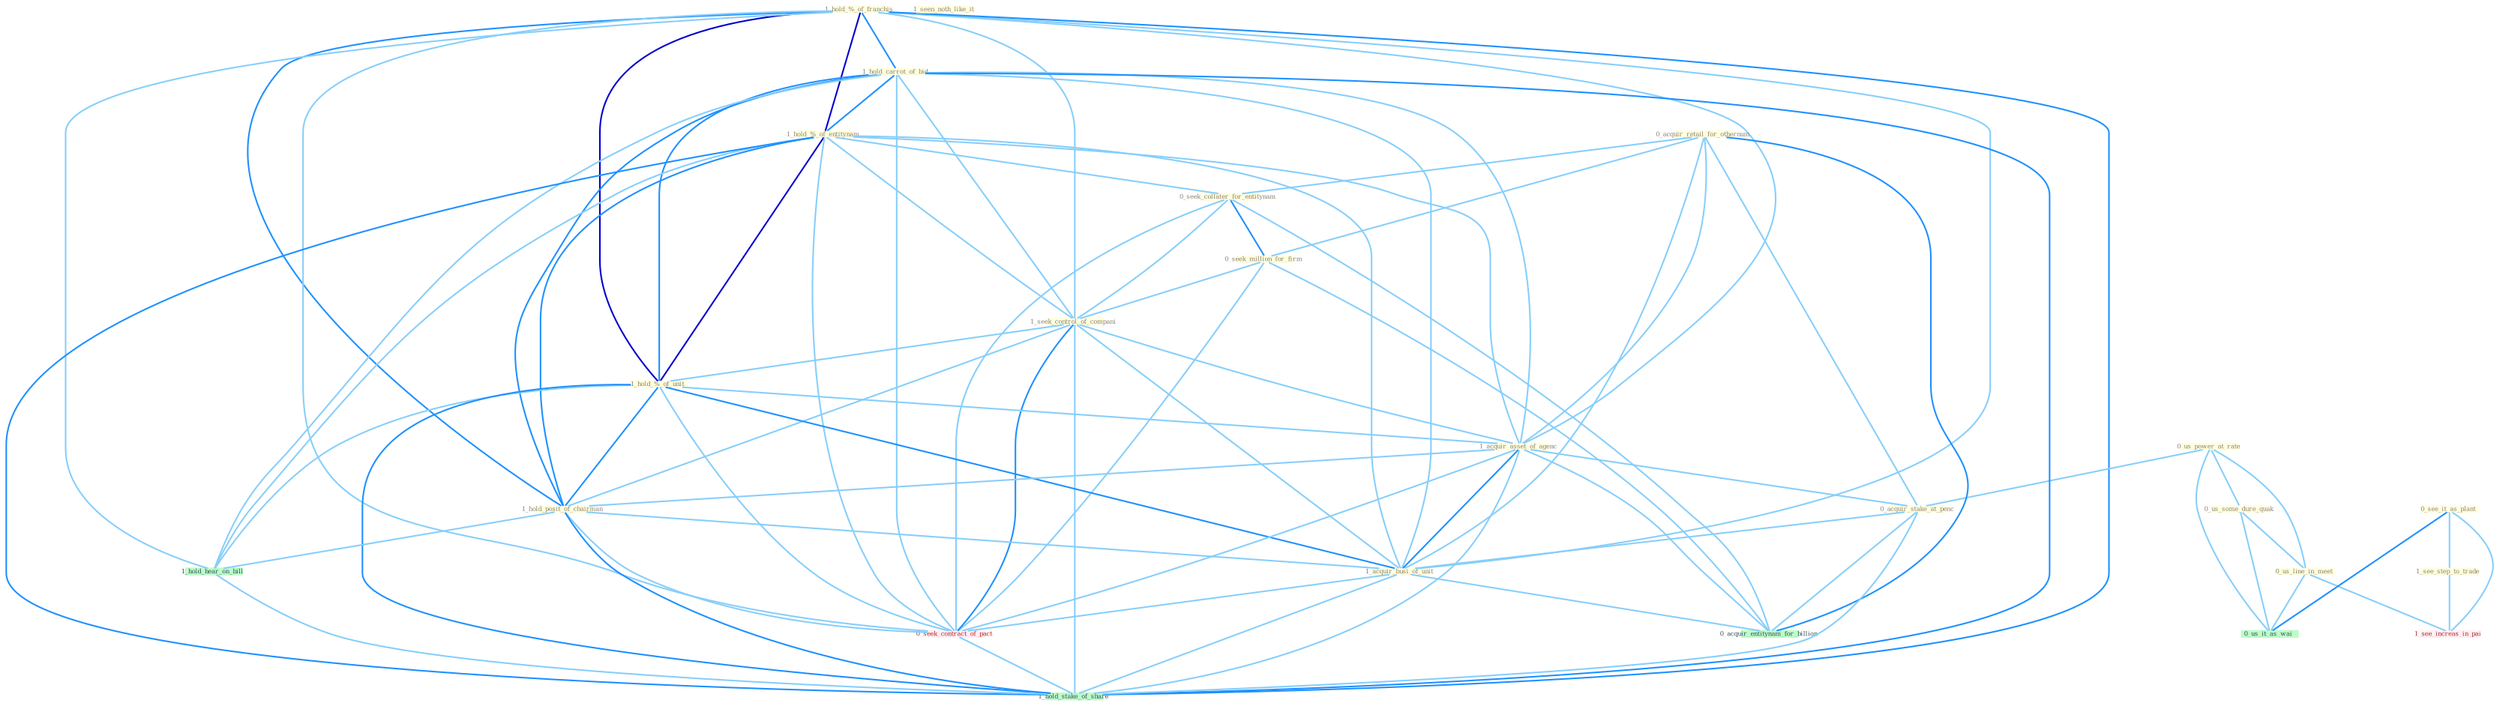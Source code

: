 Graph G{ 
    node
    [shape=polygon,style=filled,width=.5,height=.06,color="#BDFCC9",fixedsize=true,fontsize=4,
    fontcolor="#2f4f4f"];
    {node
    [color="#ffffe0", fontcolor="#8b7d6b"] "1_hold_%_of_franchis " "0_us_power_at_rate " "1_hold_carrot_of_bid " "0_us_some_dure_quak " "1_hold_%_of_entitynam " "0_acquir_retail_for_othernum " "0_seek_collater_for_entitynam " "0_seek_million_for_firm " "1_seek_control_of_compani " "1_hold_%_of_unit " "0_us_line_in_meet " "0_see_it_as_plant " "1_seen_noth_like_it " "1_acquir_asset_of_agenc " "1_hold_posit_of_chairman " "1_see_step_to_trade " "0_acquir_stake_at_penc " "1_acquir_busi_of_unit "}
{node [color="#fff0f5", fontcolor="#b22222"] "0_seek_contract_of_pact " "1_see_increas_in_pai "}
edge [color="#B0E2FF"];

	"1_hold_%_of_franchis " -- "1_hold_carrot_of_bid " [w="2", color="#1e90ff" , len=0.8];
	"1_hold_%_of_franchis " -- "1_hold_%_of_entitynam " [w="3", color="#0000cd" , len=0.6];
	"1_hold_%_of_franchis " -- "1_seek_control_of_compani " [w="1", color="#87cefa" ];
	"1_hold_%_of_franchis " -- "1_hold_%_of_unit " [w="3", color="#0000cd" , len=0.6];
	"1_hold_%_of_franchis " -- "1_acquir_asset_of_agenc " [w="1", color="#87cefa" ];
	"1_hold_%_of_franchis " -- "1_hold_posit_of_chairman " [w="2", color="#1e90ff" , len=0.8];
	"1_hold_%_of_franchis " -- "1_acquir_busi_of_unit " [w="1", color="#87cefa" ];
	"1_hold_%_of_franchis " -- "0_seek_contract_of_pact " [w="1", color="#87cefa" ];
	"1_hold_%_of_franchis " -- "1_hold_hear_on_bill " [w="1", color="#87cefa" ];
	"1_hold_%_of_franchis " -- "1_hold_stake_of_share " [w="2", color="#1e90ff" , len=0.8];
	"0_us_power_at_rate " -- "0_us_some_dure_quak " [w="1", color="#87cefa" ];
	"0_us_power_at_rate " -- "0_us_line_in_meet " [w="1", color="#87cefa" ];
	"0_us_power_at_rate " -- "0_acquir_stake_at_penc " [w="1", color="#87cefa" ];
	"0_us_power_at_rate " -- "0_us_it_as_wai " [w="1", color="#87cefa" ];
	"1_hold_carrot_of_bid " -- "1_hold_%_of_entitynam " [w="2", color="#1e90ff" , len=0.8];
	"1_hold_carrot_of_bid " -- "1_seek_control_of_compani " [w="1", color="#87cefa" ];
	"1_hold_carrot_of_bid " -- "1_hold_%_of_unit " [w="2", color="#1e90ff" , len=0.8];
	"1_hold_carrot_of_bid " -- "1_acquir_asset_of_agenc " [w="1", color="#87cefa" ];
	"1_hold_carrot_of_bid " -- "1_hold_posit_of_chairman " [w="2", color="#1e90ff" , len=0.8];
	"1_hold_carrot_of_bid " -- "1_acquir_busi_of_unit " [w="1", color="#87cefa" ];
	"1_hold_carrot_of_bid " -- "0_seek_contract_of_pact " [w="1", color="#87cefa" ];
	"1_hold_carrot_of_bid " -- "1_hold_hear_on_bill " [w="1", color="#87cefa" ];
	"1_hold_carrot_of_bid " -- "1_hold_stake_of_share " [w="2", color="#1e90ff" , len=0.8];
	"0_us_some_dure_quak " -- "0_us_line_in_meet " [w="1", color="#87cefa" ];
	"0_us_some_dure_quak " -- "0_us_it_as_wai " [w="1", color="#87cefa" ];
	"1_hold_%_of_entitynam " -- "0_seek_collater_for_entitynam " [w="1", color="#87cefa" ];
	"1_hold_%_of_entitynam " -- "1_seek_control_of_compani " [w="1", color="#87cefa" ];
	"1_hold_%_of_entitynam " -- "1_hold_%_of_unit " [w="3", color="#0000cd" , len=0.6];
	"1_hold_%_of_entitynam " -- "1_acquir_asset_of_agenc " [w="1", color="#87cefa" ];
	"1_hold_%_of_entitynam " -- "1_hold_posit_of_chairman " [w="2", color="#1e90ff" , len=0.8];
	"1_hold_%_of_entitynam " -- "1_acquir_busi_of_unit " [w="1", color="#87cefa" ];
	"1_hold_%_of_entitynam " -- "0_seek_contract_of_pact " [w="1", color="#87cefa" ];
	"1_hold_%_of_entitynam " -- "1_hold_hear_on_bill " [w="1", color="#87cefa" ];
	"1_hold_%_of_entitynam " -- "1_hold_stake_of_share " [w="2", color="#1e90ff" , len=0.8];
	"0_acquir_retail_for_othernum " -- "0_seek_collater_for_entitynam " [w="1", color="#87cefa" ];
	"0_acquir_retail_for_othernum " -- "0_seek_million_for_firm " [w="1", color="#87cefa" ];
	"0_acquir_retail_for_othernum " -- "1_acquir_asset_of_agenc " [w="1", color="#87cefa" ];
	"0_acquir_retail_for_othernum " -- "0_acquir_stake_at_penc " [w="1", color="#87cefa" ];
	"0_acquir_retail_for_othernum " -- "1_acquir_busi_of_unit " [w="1", color="#87cefa" ];
	"0_acquir_retail_for_othernum " -- "0_acquir_entitynam_for_billion " [w="2", color="#1e90ff" , len=0.8];
	"0_seek_collater_for_entitynam " -- "0_seek_million_for_firm " [w="2", color="#1e90ff" , len=0.8];
	"0_seek_collater_for_entitynam " -- "1_seek_control_of_compani " [w="1", color="#87cefa" ];
	"0_seek_collater_for_entitynam " -- "0_seek_contract_of_pact " [w="1", color="#87cefa" ];
	"0_seek_collater_for_entitynam " -- "0_acquir_entitynam_for_billion " [w="1", color="#87cefa" ];
	"0_seek_million_for_firm " -- "1_seek_control_of_compani " [w="1", color="#87cefa" ];
	"0_seek_million_for_firm " -- "0_seek_contract_of_pact " [w="1", color="#87cefa" ];
	"0_seek_million_for_firm " -- "0_acquir_entitynam_for_billion " [w="1", color="#87cefa" ];
	"1_seek_control_of_compani " -- "1_hold_%_of_unit " [w="1", color="#87cefa" ];
	"1_seek_control_of_compani " -- "1_acquir_asset_of_agenc " [w="1", color="#87cefa" ];
	"1_seek_control_of_compani " -- "1_hold_posit_of_chairman " [w="1", color="#87cefa" ];
	"1_seek_control_of_compani " -- "1_acquir_busi_of_unit " [w="1", color="#87cefa" ];
	"1_seek_control_of_compani " -- "0_seek_contract_of_pact " [w="2", color="#1e90ff" , len=0.8];
	"1_seek_control_of_compani " -- "1_hold_stake_of_share " [w="1", color="#87cefa" ];
	"1_hold_%_of_unit " -- "1_acquir_asset_of_agenc " [w="1", color="#87cefa" ];
	"1_hold_%_of_unit " -- "1_hold_posit_of_chairman " [w="2", color="#1e90ff" , len=0.8];
	"1_hold_%_of_unit " -- "1_acquir_busi_of_unit " [w="2", color="#1e90ff" , len=0.8];
	"1_hold_%_of_unit " -- "0_seek_contract_of_pact " [w="1", color="#87cefa" ];
	"1_hold_%_of_unit " -- "1_hold_hear_on_bill " [w="1", color="#87cefa" ];
	"1_hold_%_of_unit " -- "1_hold_stake_of_share " [w="2", color="#1e90ff" , len=0.8];
	"0_us_line_in_meet " -- "0_us_it_as_wai " [w="1", color="#87cefa" ];
	"0_us_line_in_meet " -- "1_see_increas_in_pai " [w="1", color="#87cefa" ];
	"0_see_it_as_plant " -- "1_see_step_to_trade " [w="1", color="#87cefa" ];
	"0_see_it_as_plant " -- "0_us_it_as_wai " [w="2", color="#1e90ff" , len=0.8];
	"0_see_it_as_plant " -- "1_see_increas_in_pai " [w="1", color="#87cefa" ];
	"1_acquir_asset_of_agenc " -- "1_hold_posit_of_chairman " [w="1", color="#87cefa" ];
	"1_acquir_asset_of_agenc " -- "0_acquir_stake_at_penc " [w="1", color="#87cefa" ];
	"1_acquir_asset_of_agenc " -- "1_acquir_busi_of_unit " [w="2", color="#1e90ff" , len=0.8];
	"1_acquir_asset_of_agenc " -- "0_seek_contract_of_pact " [w="1", color="#87cefa" ];
	"1_acquir_asset_of_agenc " -- "0_acquir_entitynam_for_billion " [w="1", color="#87cefa" ];
	"1_acquir_asset_of_agenc " -- "1_hold_stake_of_share " [w="1", color="#87cefa" ];
	"1_hold_posit_of_chairman " -- "1_acquir_busi_of_unit " [w="1", color="#87cefa" ];
	"1_hold_posit_of_chairman " -- "0_seek_contract_of_pact " [w="1", color="#87cefa" ];
	"1_hold_posit_of_chairman " -- "1_hold_hear_on_bill " [w="1", color="#87cefa" ];
	"1_hold_posit_of_chairman " -- "1_hold_stake_of_share " [w="2", color="#1e90ff" , len=0.8];
	"1_see_step_to_trade " -- "1_see_increas_in_pai " [w="1", color="#87cefa" ];
	"0_acquir_stake_at_penc " -- "1_acquir_busi_of_unit " [w="1", color="#87cefa" ];
	"0_acquir_stake_at_penc " -- "0_acquir_entitynam_for_billion " [w="1", color="#87cefa" ];
	"0_acquir_stake_at_penc " -- "1_hold_stake_of_share " [w="1", color="#87cefa" ];
	"1_acquir_busi_of_unit " -- "0_seek_contract_of_pact " [w="1", color="#87cefa" ];
	"1_acquir_busi_of_unit " -- "0_acquir_entitynam_for_billion " [w="1", color="#87cefa" ];
	"1_acquir_busi_of_unit " -- "1_hold_stake_of_share " [w="1", color="#87cefa" ];
	"0_seek_contract_of_pact " -- "1_hold_stake_of_share " [w="1", color="#87cefa" ];
	"1_hold_hear_on_bill " -- "1_hold_stake_of_share " [w="1", color="#87cefa" ];
}